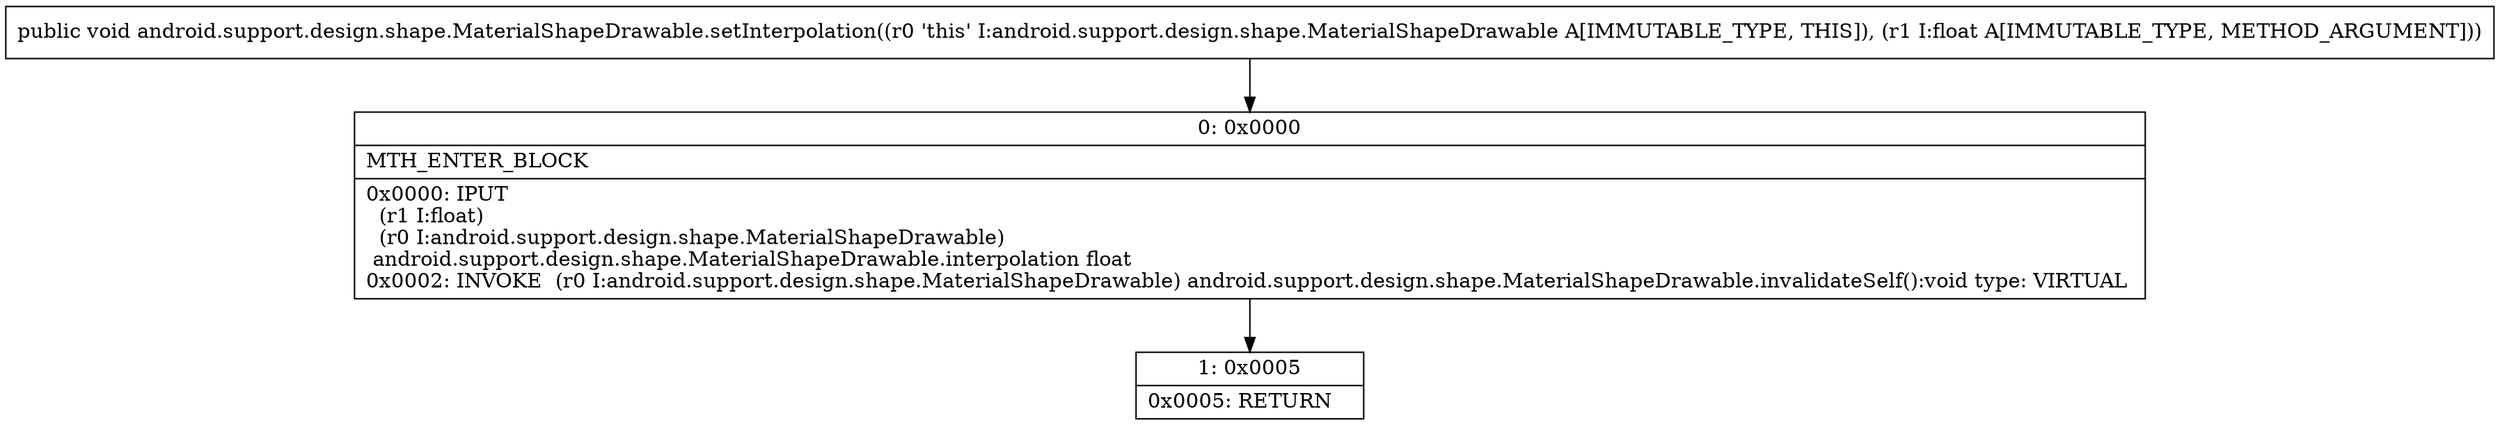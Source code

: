 digraph "CFG forandroid.support.design.shape.MaterialShapeDrawable.setInterpolation(F)V" {
Node_0 [shape=record,label="{0\:\ 0x0000|MTH_ENTER_BLOCK\l|0x0000: IPUT  \l  (r1 I:float)\l  (r0 I:android.support.design.shape.MaterialShapeDrawable)\l android.support.design.shape.MaterialShapeDrawable.interpolation float \l0x0002: INVOKE  (r0 I:android.support.design.shape.MaterialShapeDrawable) android.support.design.shape.MaterialShapeDrawable.invalidateSelf():void type: VIRTUAL \l}"];
Node_1 [shape=record,label="{1\:\ 0x0005|0x0005: RETURN   \l}"];
MethodNode[shape=record,label="{public void android.support.design.shape.MaterialShapeDrawable.setInterpolation((r0 'this' I:android.support.design.shape.MaterialShapeDrawable A[IMMUTABLE_TYPE, THIS]), (r1 I:float A[IMMUTABLE_TYPE, METHOD_ARGUMENT])) }"];
MethodNode -> Node_0;
Node_0 -> Node_1;
}

